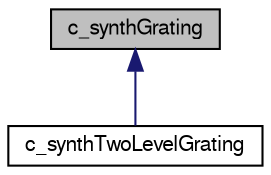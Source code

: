 digraph "c_synthGrating"
{
 // LATEX_PDF_SIZE
  edge [fontname="FreeSans",fontsize="10",labelfontname="FreeSans",labelfontsize="10"];
  node [fontname="FreeSans",fontsize="10",shape=record];
  Node0 [label="c_synthGrating",height=0.2,width=0.4,color="black", fillcolor="grey75", style="filled", fontcolor="black",tooltip=" "];
  Node0 -> Node1 [dir="back",color="midnightblue",fontsize="10",style="solid",fontname="FreeSans"];
  Node1 [label="c_synthTwoLevelGrating",height=0.2,width=0.4,color="black", fillcolor="white", style="filled",URL="$classc__synth_two_level_grating.html",tooltip=" "];
}
